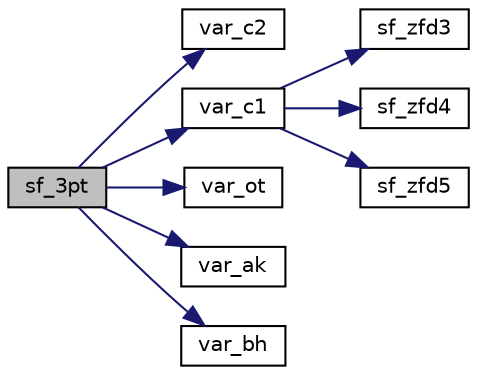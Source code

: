 digraph "sf_3pt"
{
  edge [fontname="Helvetica",fontsize="10",labelfontname="Helvetica",labelfontsize="10"];
  node [fontname="Helvetica",fontsize="10",shape=record];
  rankdir="LR";
  Node1 [label="sf_3pt",height=0.2,width=0.4,color="black", fillcolor="grey75", style="filled", fontcolor="black"];
  Node1 -> Node2 [color="midnightblue",fontsize="10",style="solid",fontname="Helvetica"];
  Node2 [label="var_c2",height=0.2,width=0.4,color="black", fillcolor="white", style="filled",URL="$f__ingy_8f.html#a1d19a7b7c0b50f7bcf8ff8861f3305fc"];
  Node1 -> Node3 [color="midnightblue",fontsize="10",style="solid",fontname="Helvetica"];
  Node3 [label="var_c1",height=0.2,width=0.4,color="black", fillcolor="white", style="filled",URL="$f__west_8f.html#a2fa9b36fc63e30c27124e5c68e448060"];
  Node3 -> Node4 [color="midnightblue",fontsize="10",style="solid",fontname="Helvetica"];
  Node4 [label="sf_zfd3",height=0.2,width=0.4,color="black", fillcolor="white", style="filled",URL="$f__west_8f.html#adf6675494bec802398c1af5ada497c46"];
  Node3 -> Node5 [color="midnightblue",fontsize="10",style="solid",fontname="Helvetica"];
  Node5 [label="sf_zfd4",height=0.2,width=0.4,color="black", fillcolor="white", style="filled",URL="$f__west_8f.html#ab55a881a68554875ac6a7acefd1b6690"];
  Node3 -> Node6 [color="midnightblue",fontsize="10",style="solid",fontname="Helvetica"];
  Node6 [label="sf_zfd5",height=0.2,width=0.4,color="black", fillcolor="white", style="filled",URL="$f__west_8f.html#a28c996c0e1368314a2af5f93d982ab69"];
  Node1 -> Node7 [color="midnightblue",fontsize="10",style="solid",fontname="Helvetica"];
  Node7 [label="var_ot",height=0.2,width=0.4,color="black", fillcolor="white", style="filled",URL="$f__other_8f.html#a166ad81a1dbaff90fe0bf8aaa157465d"];
  Node1 -> Node8 [color="midnightblue",fontsize="10",style="solid",fontname="Helvetica"];
  Node8 [label="var_ak",height=0.2,width=0.4,color="black", fillcolor="white", style="filled",URL="$f__alaska_8f.html#aa8c85e7c2ccc2aed918d36a29cd5f277"];
  Node1 -> Node9 [color="midnightblue",fontsize="10",style="solid",fontname="Helvetica"];
  Node9 [label="var_bh",height=0.2,width=0.4,color="black", fillcolor="white", style="filled",URL="$f__other_8f.html#a6c6ceeb04cc22f3b1d892c57da1028c8"];
}
